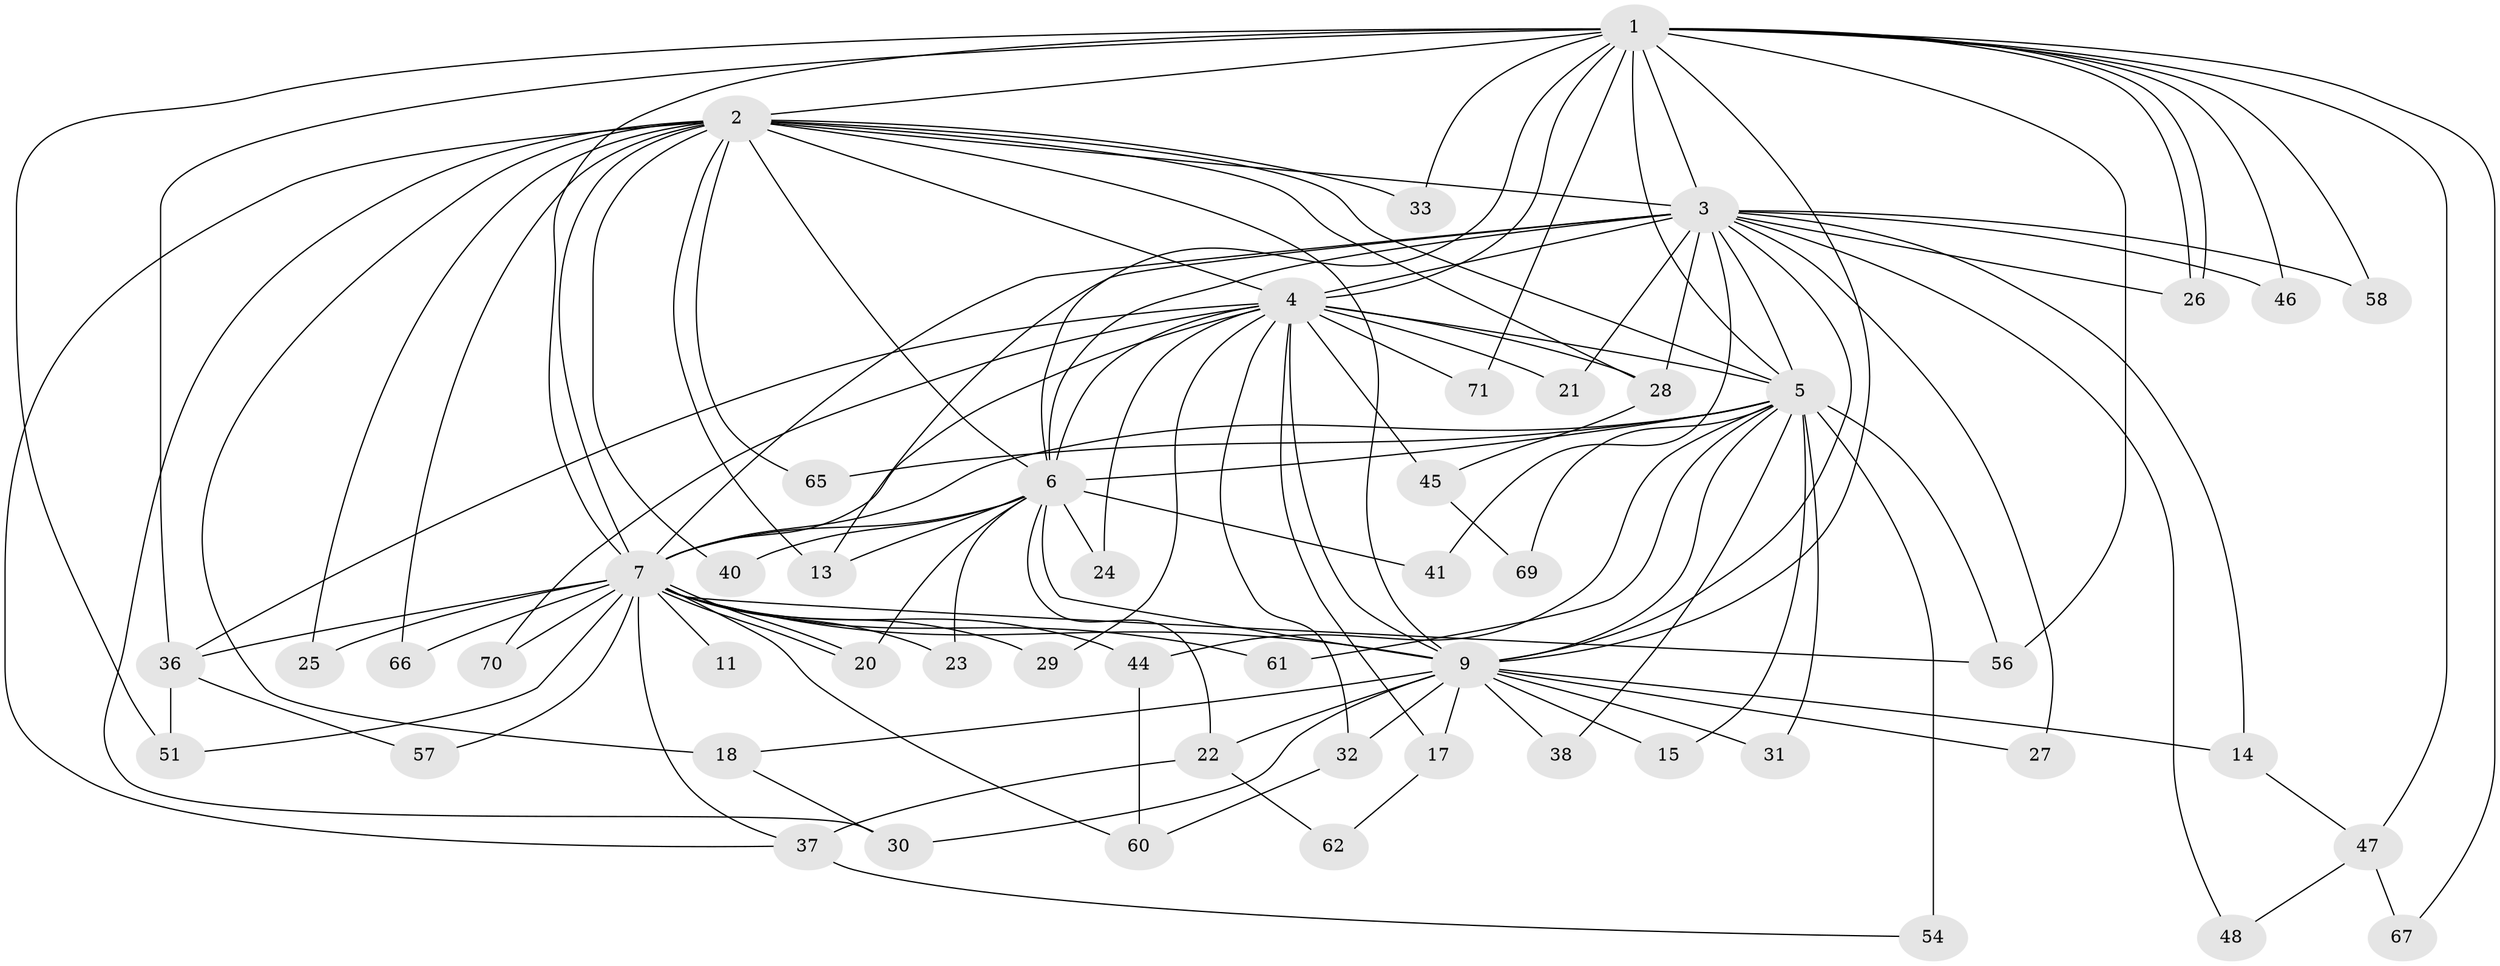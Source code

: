 // Generated by graph-tools (version 1.1) at 2025/51/02/27/25 19:51:49]
// undirected, 52 vertices, 125 edges
graph export_dot {
graph [start="1"]
  node [color=gray90,style=filled];
  1 [super="+68"];
  2 [super="+34"];
  3 [super="+10"];
  4 [super="+35"];
  5 [super="+55"];
  6 [super="+12"];
  7 [super="+8"];
  9 [super="+16"];
  11;
  13 [super="+19"];
  14 [super="+43"];
  15;
  17;
  18;
  20 [super="+42"];
  21;
  22 [super="+52"];
  23;
  24;
  25;
  26 [super="+72"];
  27;
  28 [super="+50"];
  29;
  30 [super="+39"];
  31;
  32;
  33;
  36 [super="+49"];
  37 [super="+53"];
  38;
  40;
  41;
  44;
  45;
  46;
  47;
  48;
  51 [super="+59"];
  54;
  56 [super="+63"];
  57;
  58;
  60 [super="+64"];
  61;
  62;
  65;
  66;
  67;
  69;
  70;
  71;
  1 -- 2;
  1 -- 3 [weight=2];
  1 -- 4 [weight=2];
  1 -- 5;
  1 -- 6;
  1 -- 7 [weight=2];
  1 -- 9;
  1 -- 26;
  1 -- 26;
  1 -- 33;
  1 -- 36;
  1 -- 46;
  1 -- 47;
  1 -- 51;
  1 -- 58;
  1 -- 67;
  1 -- 71;
  1 -- 56;
  2 -- 3 [weight=3];
  2 -- 4;
  2 -- 5;
  2 -- 6;
  2 -- 7 [weight=2];
  2 -- 9 [weight=2];
  2 -- 18;
  2 -- 25;
  2 -- 28;
  2 -- 30;
  2 -- 33;
  2 -- 37;
  2 -- 40;
  2 -- 65;
  2 -- 66;
  2 -- 13;
  3 -- 4 [weight=3];
  3 -- 5 [weight=2];
  3 -- 6 [weight=3];
  3 -- 7 [weight=4];
  3 -- 9 [weight=2];
  3 -- 13;
  3 -- 28;
  3 -- 46;
  3 -- 41;
  3 -- 14;
  3 -- 48;
  3 -- 21;
  3 -- 58;
  3 -- 27;
  3 -- 26;
  4 -- 5;
  4 -- 6;
  4 -- 7 [weight=2];
  4 -- 9;
  4 -- 17;
  4 -- 21;
  4 -- 24;
  4 -- 29;
  4 -- 32;
  4 -- 45;
  4 -- 70;
  4 -- 71;
  4 -- 28;
  4 -- 36;
  5 -- 6;
  5 -- 7 [weight=2];
  5 -- 9;
  5 -- 15;
  5 -- 31;
  5 -- 38;
  5 -- 44;
  5 -- 54 [weight=2];
  5 -- 56;
  5 -- 61;
  5 -- 65;
  5 -- 69;
  6 -- 7 [weight=2];
  6 -- 9;
  6 -- 13;
  6 -- 22;
  6 -- 23;
  6 -- 24;
  6 -- 40;
  6 -- 41;
  6 -- 20;
  7 -- 9 [weight=2];
  7 -- 20;
  7 -- 20;
  7 -- 23;
  7 -- 29;
  7 -- 36;
  7 -- 44;
  7 -- 66;
  7 -- 70;
  7 -- 11;
  7 -- 56;
  7 -- 25;
  7 -- 60;
  7 -- 61;
  7 -- 57;
  7 -- 51;
  7 -- 37;
  9 -- 15;
  9 -- 17;
  9 -- 18;
  9 -- 22;
  9 -- 31;
  9 -- 32;
  9 -- 30;
  9 -- 27;
  9 -- 38;
  9 -- 14;
  14 -- 47;
  17 -- 62;
  18 -- 30;
  22 -- 37 [weight=2];
  22 -- 62;
  28 -- 45;
  32 -- 60;
  36 -- 57;
  36 -- 51;
  37 -- 54;
  44 -- 60;
  45 -- 69;
  47 -- 48;
  47 -- 67;
}
